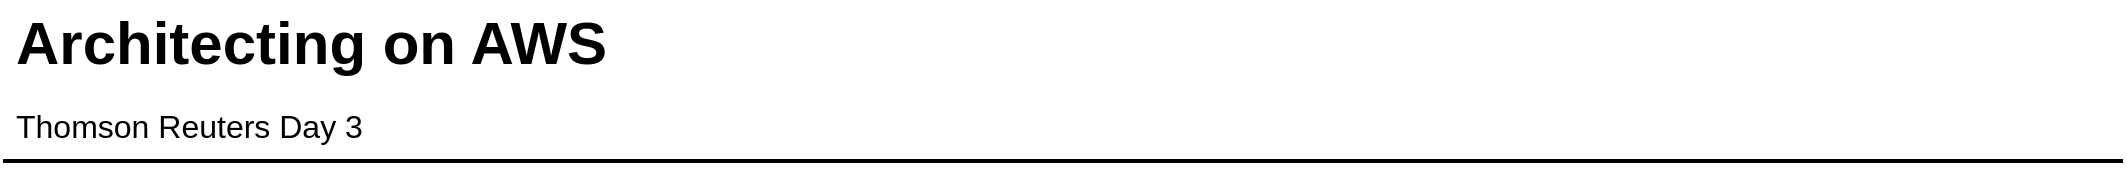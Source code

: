<mxfile version="13.7.9" type="github" pages="3">
  <diagram id="vBNmWXdyfwC3EVy-dLni" name="Page-2">
    <mxGraphModel dx="1038" dy="579" grid="1" gridSize="10" guides="1" tooltips="1" connect="1" arrows="1" fold="1" page="1" pageScale="1" pageWidth="1169" pageHeight="827" math="0" shadow="0">
      <root>
        <mxCell id="lJY72PMlaMHH1vnRFGfo-0" />
        <mxCell id="lJY72PMlaMHH1vnRFGfo-1" parent="lJY72PMlaMHH1vnRFGfo-0" />
        <mxCell id="lJY72PMlaMHH1vnRFGfo-2" value="Architecting on AWS" style="text;html=1;resizable=0;points=[];autosize=1;align=left;verticalAlign=top;spacingTop=-4;fontSize=30;fontStyle=1" parent="lJY72PMlaMHH1vnRFGfo-1" vertex="1">
          <mxGeometry x="56.5" y="64.5" width="310" height="40" as="geometry" />
        </mxCell>
        <mxCell id="lJY72PMlaMHH1vnRFGfo-3" value="Thomson Reuters Day 3&lt;br&gt;" style="text;html=1;resizable=0;points=[];autosize=1;align=left;verticalAlign=top;spacingTop=-4;fontSize=16;" parent="lJY72PMlaMHH1vnRFGfo-1" vertex="1">
          <mxGeometry x="56.5" y="114.5" width="190" height="20" as="geometry" />
        </mxCell>
        <mxCell id="lJY72PMlaMHH1vnRFGfo-4" value="" style="line;strokeWidth=2;html=1;fontSize=14;" parent="lJY72PMlaMHH1vnRFGfo-1" vertex="1">
          <mxGeometry x="52.5" y="139.5" width="1060" height="10" as="geometry" />
        </mxCell>
      </root>
    </mxGraphModel>
  </diagram>
  <diagram name="Copy of Page-2" id="HXY73dLuI6mGSODRZS5d">
    <mxGraphModel dx="1038" dy="579" grid="1" gridSize="10" guides="1" tooltips="1" connect="1" arrows="1" fold="1" page="1" pageScale="1" pageWidth="1169" pageHeight="827" math="0" shadow="0">
      <root>
        <mxCell id="06PIwtBfIA9uAto3cpbc-0" />
        <mxCell id="06PIwtBfIA9uAto3cpbc-1" parent="06PIwtBfIA9uAto3cpbc-0" />
        <mxCell id="06PIwtBfIA9uAto3cpbc-2" value="Architecting on AWS" style="text;html=1;resizable=0;points=[];autosize=1;align=left;verticalAlign=top;spacingTop=-4;fontSize=30;fontStyle=1" vertex="1" parent="06PIwtBfIA9uAto3cpbc-1">
          <mxGeometry x="56.5" y="64.5" width="310" height="40" as="geometry" />
        </mxCell>
        <mxCell id="06PIwtBfIA9uAto3cpbc-3" value="Thomson Reuters Day 3&lt;br&gt;" style="text;html=1;resizable=0;points=[];autosize=1;align=left;verticalAlign=top;spacingTop=-4;fontSize=16;" vertex="1" parent="06PIwtBfIA9uAto3cpbc-1">
          <mxGeometry x="56.5" y="114.5" width="190" height="20" as="geometry" />
        </mxCell>
        <mxCell id="06PIwtBfIA9uAto3cpbc-4" value="" style="line;strokeWidth=2;html=1;fontSize=14;" vertex="1" parent="06PIwtBfIA9uAto3cpbc-1">
          <mxGeometry x="52.5" y="139.5" width="1060" height="10" as="geometry" />
        </mxCell>
      </root>
    </mxGraphModel>
  </diagram>
  <diagram name="Copy of Copy of Page-2" id="F0VQvxsM79ttGJ-tETby">
    <mxGraphModel dx="1038" dy="579" grid="1" gridSize="10" guides="1" tooltips="1" connect="1" arrows="1" fold="1" page="1" pageScale="1" pageWidth="1169" pageHeight="827" math="0" shadow="0">
      <root>
        <mxCell id="9WfVf9NrPDkHgHv_12CJ-0" />
        <mxCell id="9WfVf9NrPDkHgHv_12CJ-1" parent="9WfVf9NrPDkHgHv_12CJ-0" />
        <mxCell id="9WfVf9NrPDkHgHv_12CJ-2" value="Architecting on AWS" style="text;html=1;resizable=0;points=[];autosize=1;align=left;verticalAlign=top;spacingTop=-4;fontSize=30;fontStyle=1" vertex="1" parent="9WfVf9NrPDkHgHv_12CJ-1">
          <mxGeometry x="56.5" y="64.5" width="310" height="40" as="geometry" />
        </mxCell>
        <mxCell id="9WfVf9NrPDkHgHv_12CJ-3" value="Thomson Reuters Day 3&lt;br&gt;" style="text;html=1;resizable=0;points=[];autosize=1;align=left;verticalAlign=top;spacingTop=-4;fontSize=16;" vertex="1" parent="9WfVf9NrPDkHgHv_12CJ-1">
          <mxGeometry x="56.5" y="114.5" width="190" height="20" as="geometry" />
        </mxCell>
        <mxCell id="9WfVf9NrPDkHgHv_12CJ-4" value="" style="line;strokeWidth=2;html=1;fontSize=14;" vertex="1" parent="9WfVf9NrPDkHgHv_12CJ-1">
          <mxGeometry x="52.5" y="139.5" width="1060" height="10" as="geometry" />
        </mxCell>
      </root>
    </mxGraphModel>
  </diagram>
</mxfile>
